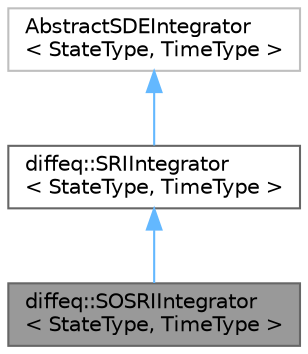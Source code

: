 digraph "diffeq::SOSRIIntegrator&lt; StateType, TimeType &gt;"
{
 // LATEX_PDF_SIZE
  bgcolor="transparent";
  edge [fontname=Helvetica,fontsize=10,labelfontname=Helvetica,labelfontsize=10];
  node [fontname=Helvetica,fontsize=10,shape=box,height=0.2,width=0.4];
  Node1 [id="Node000001",label="diffeq::SOSRIIntegrator\l\< StateType, TimeType \>",height=0.2,width=0.4,color="gray40", fillcolor="grey60", style="filled", fontcolor="black",tooltip="SOSRI (Stability-Optimized SRI) integrator."];
  Node2 -> Node1 [id="edge1_Node000001_Node000002",dir="back",color="steelblue1",style="solid",tooltip=" "];
  Node2 [id="Node000002",label="diffeq::SRIIntegrator\l\< StateType, TimeType \>",height=0.2,width=0.4,color="gray40", fillcolor="white", style="filled",URL="$classdiffeq_1_1_s_r_i_integrator.html",tooltip="SRI (Stochastic Runge-Kutta for general Itô SDEs) integrator."];
  Node3 -> Node2 [id="edge2_Node000002_Node000003",dir="back",color="steelblue1",style="solid",tooltip=" "];
  Node3 [id="Node000003",label="AbstractSDEIntegrator\l\< StateType, TimeType \>",height=0.2,width=0.4,color="grey75", fillcolor="white", style="filled",tooltip=" "];
}
